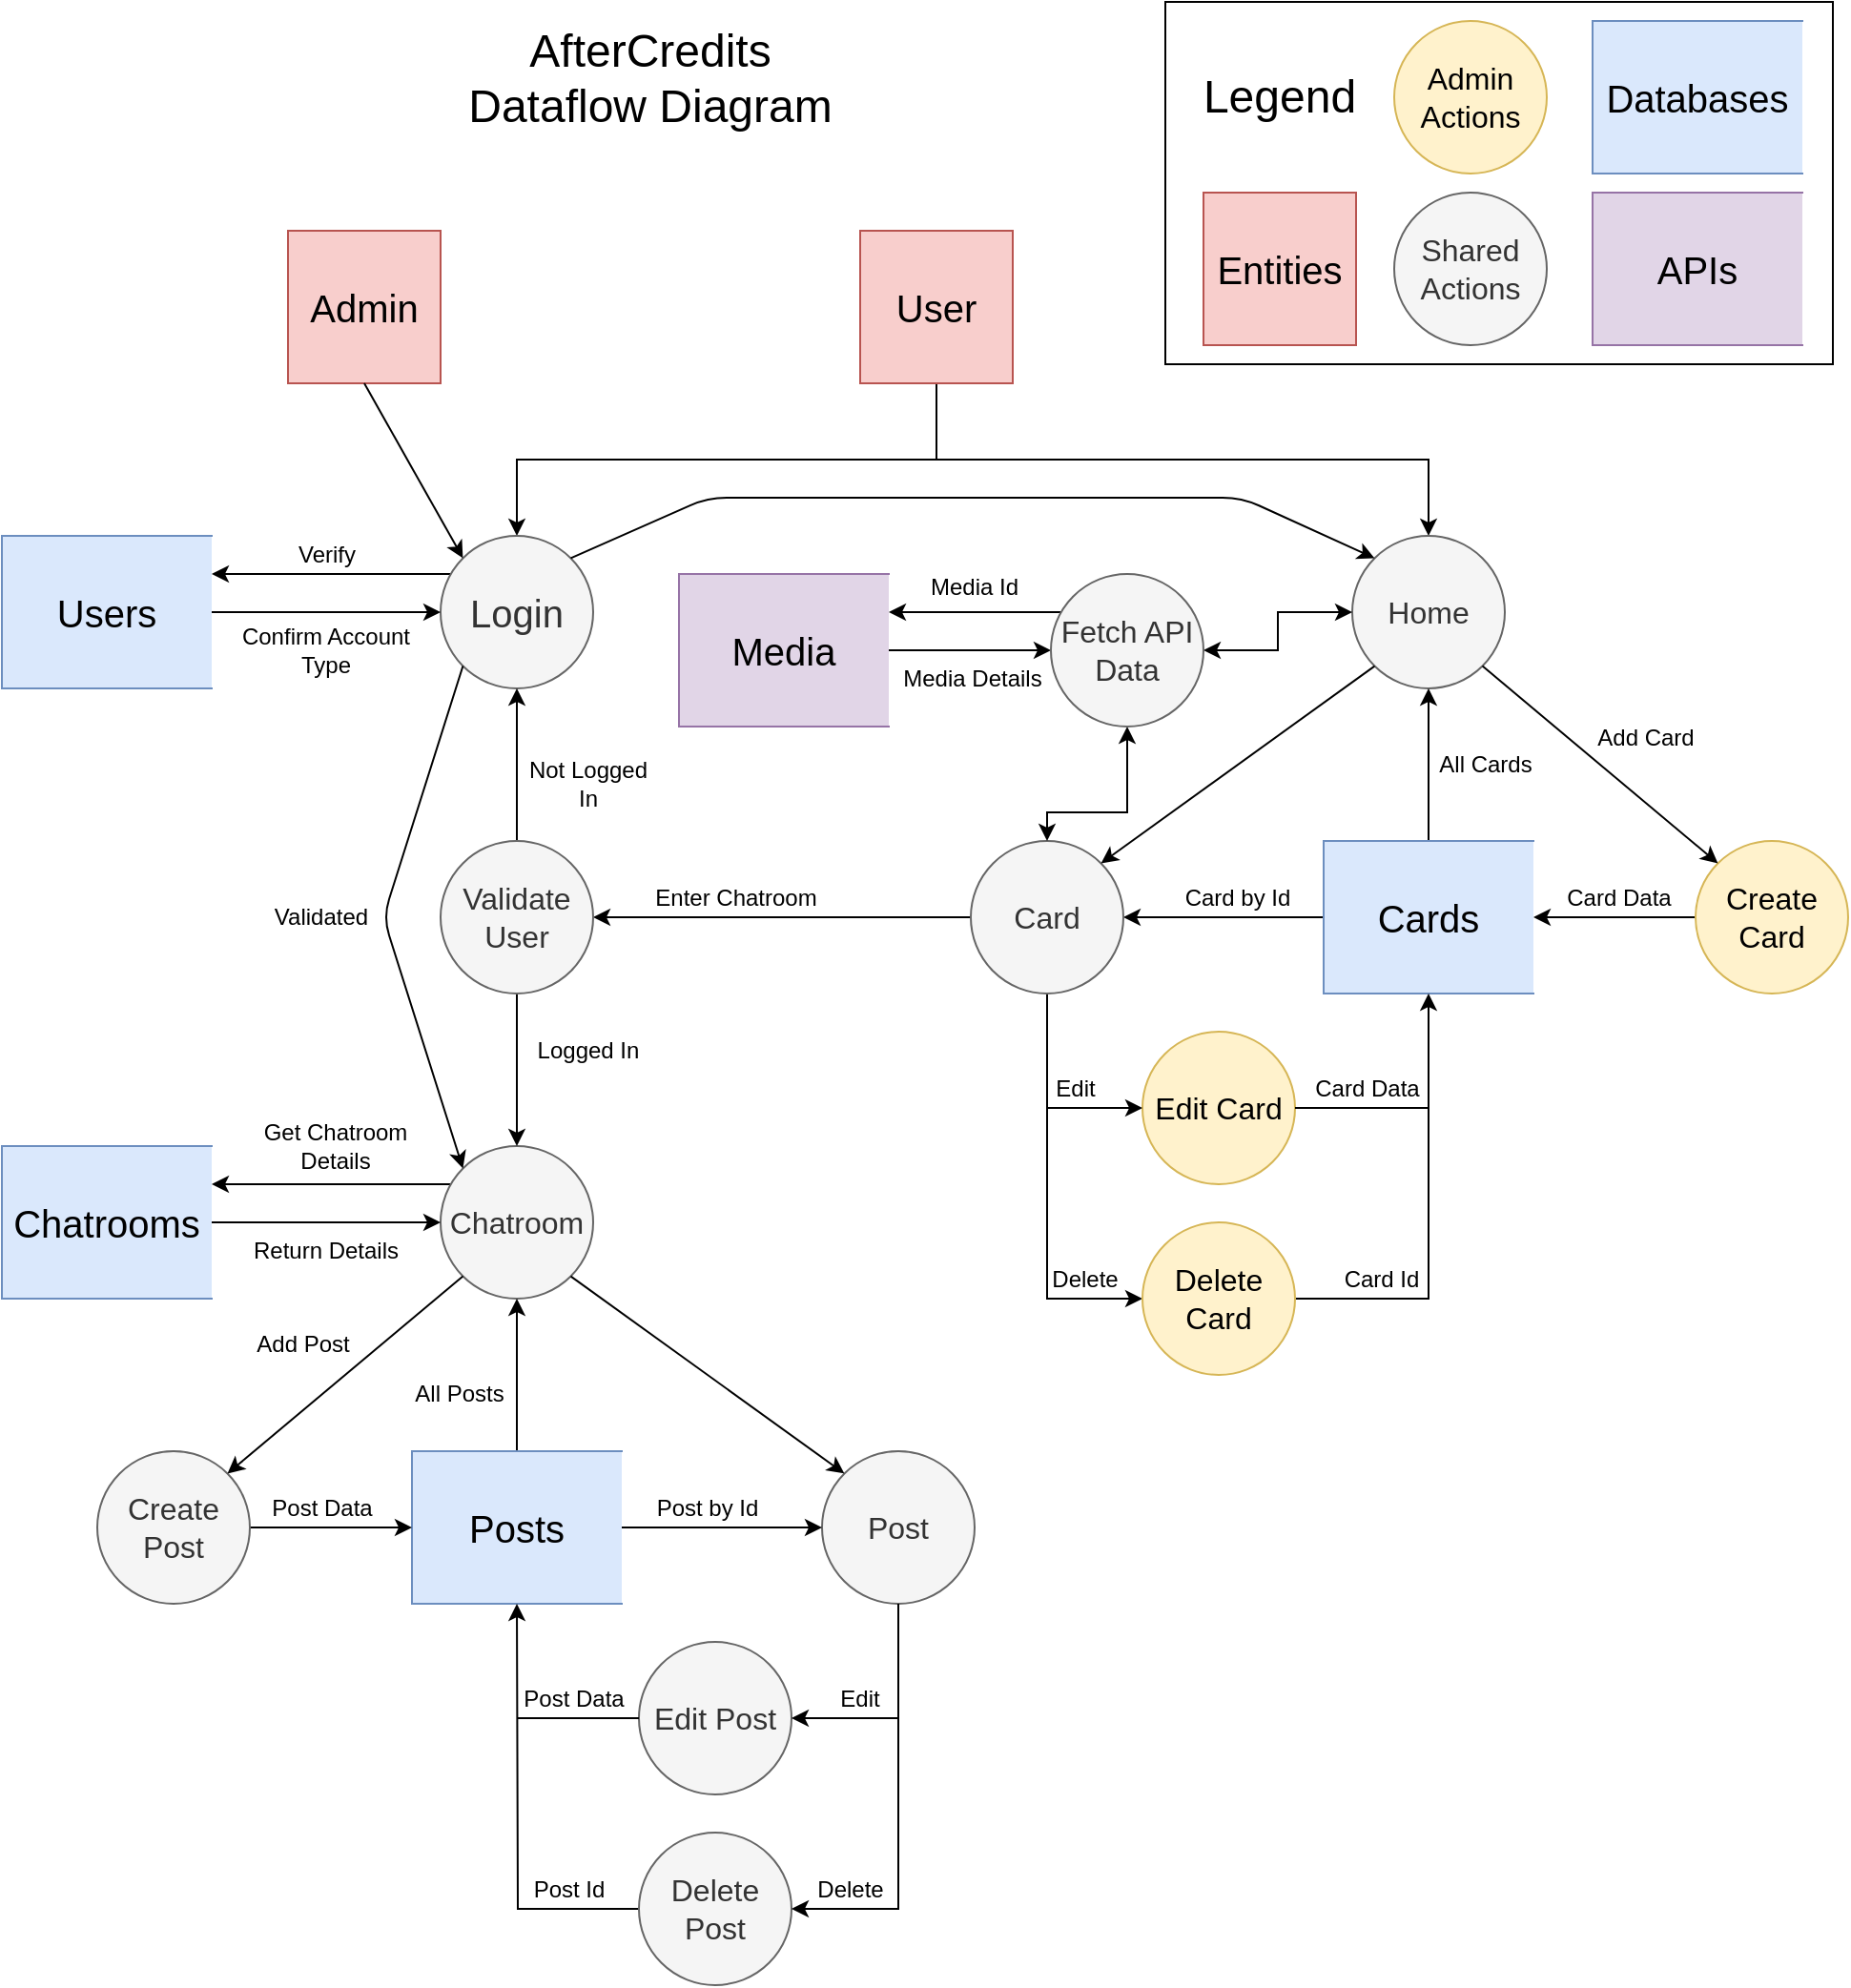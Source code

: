 <mxfile version="14.8.6" type="device"><diagram id="RiJQAqH7aMuWV0R9RFBS" name="Page-1"><mxGraphModel dx="1871" dy="617" grid="1" gridSize="10" guides="1" tooltips="1" connect="1" arrows="1" fold="1" page="1" pageScale="1" pageWidth="850" pageHeight="1100" math="0" shadow="0"><root><mxCell id="0"/><mxCell id="1" parent="0"/><mxCell id="LqPZNxDCGfYMZ58kpEBG-1" value="&lt;font style=&quot;font-size: 24px&quot;&gt;AfterCredits Dataflow Diagram&lt;/font&gt;" style="text;html=1;strokeColor=none;fillColor=none;align=center;verticalAlign=middle;whiteSpace=wrap;rounded=0;" parent="1" vertex="1"><mxGeometry x="-570" y="20" width="200" height="80" as="geometry"/></mxCell><mxCell id="pwWabVdhbER4xxO2KLVx-45" style="edgeStyle=orthogonalEdgeStyle;rounded=0;orthogonalLoop=1;jettySize=auto;html=1;entryX=0.5;entryY=0;entryDx=0;entryDy=0;exitX=0.5;exitY=1;exitDx=0;exitDy=0;" parent="1" source="LqPZNxDCGfYMZ58kpEBG-2" target="LqPZNxDCGfYMZ58kpEBG-20" edge="1"><mxGeometry relative="1" as="geometry"><mxPoint x="-457.5" y="240" as="targetPoint"/><Array as="points"><mxPoint x="-320" y="260"/><mxPoint x="-62" y="260"/></Array></mxGeometry></mxCell><mxCell id="pwWabVdhbER4xxO2KLVx-125" style="edgeStyle=orthogonalEdgeStyle;rounded=0;orthogonalLoop=1;jettySize=auto;html=1;entryX=0.5;entryY=0;entryDx=0;entryDy=0;startArrow=none;startFill=0;endArrow=classic;endFill=1;" parent="1" source="LqPZNxDCGfYMZ58kpEBG-2" target="LqPZNxDCGfYMZ58kpEBG-6" edge="1"><mxGeometry relative="1" as="geometry"><Array as="points"><mxPoint x="-320" y="260"/><mxPoint x="-540" y="260"/></Array></mxGeometry></mxCell><mxCell id="LqPZNxDCGfYMZ58kpEBG-2" value="&lt;font style=&quot;font-size: 20px&quot;&gt;User&lt;/font&gt;" style="whiteSpace=wrap;html=1;aspect=fixed;strokeColor=#b85450;fillColor=#f8cecc;" parent="1" vertex="1"><mxGeometry x="-360" y="140" width="80" height="80" as="geometry"/></mxCell><mxCell id="pwWabVdhbER4xxO2KLVx-99" style="edgeStyle=orthogonalEdgeStyle;rounded=0;orthogonalLoop=1;jettySize=auto;html=1;entryX=1;entryY=0.25;entryDx=0;entryDy=0;startArrow=none;startFill=0;exitX=0;exitY=0;exitDx=0;exitDy=0;" parent="1" source="LqPZNxDCGfYMZ58kpEBG-6" target="LqPZNxDCGfYMZ58kpEBG-7" edge="1"><mxGeometry relative="1" as="geometry"><Array as="points"><mxPoint x="-568" y="320"/></Array></mxGeometry></mxCell><mxCell id="LqPZNxDCGfYMZ58kpEBG-6" value="&lt;font style=&quot;font-size: 20px&quot;&gt;Login&lt;/font&gt;" style="ellipse;whiteSpace=wrap;html=1;aspect=fixed;fillColor=#f5f5f5;strokeColor=#666666;fontColor=#333333;" parent="1" vertex="1"><mxGeometry x="-580" y="300" width="80" height="80" as="geometry"/></mxCell><mxCell id="pwWabVdhbER4xxO2KLVx-101" value="" style="edgeStyle=orthogonalEdgeStyle;rounded=0;orthogonalLoop=1;jettySize=auto;html=1;startArrow=none;startFill=0;" parent="1" source="LqPZNxDCGfYMZ58kpEBG-7" target="LqPZNxDCGfYMZ58kpEBG-6" edge="1"><mxGeometry relative="1" as="geometry"/></mxCell><mxCell id="LqPZNxDCGfYMZ58kpEBG-7" value="&lt;span style=&quot;font-size: 20px&quot;&gt;Users&lt;/span&gt;" style="shape=partialRectangle;whiteSpace=wrap;html=1;bottom=1;right=0;left=1;top=1;fillColor=#dae8fc;perimeterSpacing=0;strokeColor=#6c8ebf;" parent="1" vertex="1"><mxGeometry x="-810" y="300" width="110" height="80" as="geometry"/></mxCell><mxCell id="LqPZNxDCGfYMZ58kpEBG-14" value="Verify" style="text;html=1;strokeColor=none;fillColor=none;align=center;verticalAlign=middle;whiteSpace=wrap;rounded=0;" parent="1" vertex="1"><mxGeometry x="-672.5" y="300" width="65" height="20" as="geometry"/></mxCell><mxCell id="pwWabVdhbER4xxO2KLVx-127" value="" style="edgeStyle=orthogonalEdgeStyle;rounded=0;orthogonalLoop=1;jettySize=auto;html=1;startArrow=none;startFill=0;endArrow=classic;endFill=1;entryX=1;entryY=0.25;entryDx=0;entryDy=0;exitX=0;exitY=0;exitDx=0;exitDy=0;" parent="1" source="LqPZNxDCGfYMZ58kpEBG-17" target="HxI_gcQJku9amhv0nbOb-12" edge="1"><mxGeometry relative="1" as="geometry"><Array as="points"><mxPoint x="-568" y="640"/></Array></mxGeometry></mxCell><mxCell id="LqPZNxDCGfYMZ58kpEBG-17" value="&lt;font style=&quot;font-size: 16px&quot;&gt;Chatroom&lt;/font&gt;" style="ellipse;whiteSpace=wrap;html=1;aspect=fixed;fillColor=#f5f5f5;strokeColor=#666666;fontColor=#333333;" parent="1" vertex="1"><mxGeometry x="-580" y="620" width="80" height="80" as="geometry"/></mxCell><mxCell id="LqPZNxDCGfYMZ58kpEBG-20" value="&lt;font style=&quot;font-size: 16px&quot;&gt;Home&lt;br&gt;&lt;/font&gt;" style="ellipse;whiteSpace=wrap;html=1;aspect=fixed;fillColor=#f5f5f5;strokeColor=#666666;fontColor=#333333;" parent="1" vertex="1"><mxGeometry x="-102" y="300" width="80" height="80" as="geometry"/></mxCell><mxCell id="DXss3WTViTFf-F76Dt8s-12" value="" style="edgeStyle=orthogonalEdgeStyle;rounded=0;orthogonalLoop=1;jettySize=auto;html=1;startArrow=classic;startFill=1;entryX=0;entryY=0;entryDx=0;entryDy=0;exitX=1;exitY=0.25;exitDx=0;exitDy=0;endArrow=none;endFill=0;" edge="1" parent="1" source="LqPZNxDCGfYMZ58kpEBG-23" target="DXss3WTViTFf-F76Dt8s-1"><mxGeometry relative="1" as="geometry"><Array as="points"><mxPoint x="-248" y="340"/></Array></mxGeometry></mxCell><mxCell id="LqPZNxDCGfYMZ58kpEBG-23" value="&lt;span style=&quot;font-size: 20px&quot;&gt;Media&lt;/span&gt;" style="shape=partialRectangle;whiteSpace=wrap;html=1;bottom=1;right=0;left=1;top=1;perimeterSpacing=0;fillColor=#e1d5e7;strokeColor=#9673a6;" parent="1" vertex="1"><mxGeometry x="-455" y="320" width="110" height="80" as="geometry"/></mxCell><mxCell id="LqPZNxDCGfYMZ58kpEBG-25" value="Media Id" style="text;html=1;strokeColor=none;fillColor=none;align=center;verticalAlign=middle;whiteSpace=wrap;rounded=0;" parent="1" vertex="1"><mxGeometry x="-340" y="317" width="80" height="20" as="geometry"/></mxCell><mxCell id="LqPZNxDCGfYMZ58kpEBG-28" value="&lt;font style=&quot;font-size: 16px&quot;&gt;Post&lt;/font&gt;" style="ellipse;whiteSpace=wrap;html=1;aspect=fixed;fillColor=#f5f5f5;strokeColor=#666666;fontColor=#333333;" parent="1" vertex="1"><mxGeometry x="-380" y="780" width="80" height="80" as="geometry"/></mxCell><mxCell id="pwWabVdhbER4xxO2KLVx-71" value="" style="edgeStyle=orthogonalEdgeStyle;rounded=0;orthogonalLoop=1;jettySize=auto;html=1;startArrow=none;startFill=0;entryX=0;entryY=0.5;entryDx=0;entryDy=0;" parent="1" source="HxI_gcQJku9amhv0nbOb-1" target="LqPZNxDCGfYMZ58kpEBG-28" edge="1"><mxGeometry relative="1" as="geometry"><mxPoint x="-450" y="810" as="targetPoint"/></mxGeometry></mxCell><mxCell id="pwWabVdhbER4xxO2KLVx-73" value="" style="edgeStyle=orthogonalEdgeStyle;rounded=0;orthogonalLoop=1;jettySize=auto;html=1;startArrow=none;startFill=0;" parent="1" source="HxI_gcQJku9amhv0nbOb-1" target="LqPZNxDCGfYMZ58kpEBG-17" edge="1"><mxGeometry relative="1" as="geometry"/></mxCell><mxCell id="HxI_gcQJku9amhv0nbOb-1" value="&lt;font style=&quot;font-size: 20px&quot;&gt;Posts&lt;br&gt;&lt;/font&gt;" style="shape=partialRectangle;whiteSpace=wrap;html=1;bottom=1;right=0;left=1;top=1;fillColor=#dae8fc;perimeterSpacing=0;strokeColor=#6c8ebf;" parent="1" vertex="1"><mxGeometry x="-595" y="780" width="110" height="80" as="geometry"/></mxCell><mxCell id="HxI_gcQJku9amhv0nbOb-2" value="Post Data" style="text;html=1;strokeColor=none;fillColor=none;align=center;verticalAlign=middle;whiteSpace=wrap;rounded=0;" parent="1" vertex="1"><mxGeometry x="-672.5" y="800" width="60" height="20" as="geometry"/></mxCell><mxCell id="pwWabVdhbER4xxO2KLVx-128" value="" style="edgeStyle=orthogonalEdgeStyle;rounded=0;orthogonalLoop=1;jettySize=auto;html=1;startArrow=none;startFill=0;endArrow=classic;endFill=1;entryX=0;entryY=0.5;entryDx=0;entryDy=0;" parent="1" source="HxI_gcQJku9amhv0nbOb-12" target="LqPZNxDCGfYMZ58kpEBG-17" edge="1"><mxGeometry relative="1" as="geometry"/></mxCell><mxCell id="HxI_gcQJku9amhv0nbOb-12" value="&lt;font style=&quot;font-size: 20px&quot;&gt;Chatrooms&lt;br&gt;&lt;/font&gt;" style="shape=partialRectangle;whiteSpace=wrap;html=1;bottom=1;right=0;left=1;top=1;fillColor=#dae8fc;perimeterSpacing=0;strokeColor=#6c8ebf;" parent="1" vertex="1"><mxGeometry x="-810" y="620" width="110" height="80" as="geometry"/></mxCell><mxCell id="HxI_gcQJku9amhv0nbOb-13" value="Enter Chatroom" style="text;html=1;strokeColor=none;fillColor=none;align=center;verticalAlign=middle;whiteSpace=wrap;rounded=0;" parent="1" vertex="1"><mxGeometry x="-470" y="480" width="90" height="20" as="geometry"/></mxCell><mxCell id="pwWabVdhbER4xxO2KLVx-72" value="" style="edgeStyle=orthogonalEdgeStyle;rounded=0;orthogonalLoop=1;jettySize=auto;html=1;startArrow=none;startFill=0;" parent="1" source="pwWabVdhbER4xxO2KLVx-6" target="HxI_gcQJku9amhv0nbOb-1" edge="1"><mxGeometry relative="1" as="geometry"/></mxCell><mxCell id="pwWabVdhbER4xxO2KLVx-6" value="&lt;font style=&quot;font-size: 16px&quot;&gt;Create Post&lt;/font&gt;" style="ellipse;whiteSpace=wrap;html=1;aspect=fixed;fillColor=#f5f5f5;strokeColor=#666666;fontColor=#333333;" parent="1" vertex="1"><mxGeometry x="-760" y="780" width="80" height="80" as="geometry"/></mxCell><mxCell id="pwWabVdhbER4xxO2KLVx-7" value="&lt;font style=&quot;font-size: 16px&quot;&gt;Edit Post&lt;/font&gt;" style="ellipse;whiteSpace=wrap;html=1;aspect=fixed;fillColor=#f5f5f5;strokeColor=#666666;fontColor=#333333;" parent="1" vertex="1"><mxGeometry x="-476" y="880" width="80" height="80" as="geometry"/></mxCell><mxCell id="pwWabVdhbER4xxO2KLVx-70" style="edgeStyle=orthogonalEdgeStyle;rounded=0;orthogonalLoop=1;jettySize=auto;html=1;startArrow=none;startFill=0;exitX=0;exitY=0.5;exitDx=0;exitDy=0;" parent="1" source="pwWabVdhbER4xxO2KLVx-8" edge="1"><mxGeometry relative="1" as="geometry"><mxPoint x="-540" y="860" as="targetPoint"/><mxPoint x="-520.0" y="1050.0" as="sourcePoint"/></mxGeometry></mxCell><mxCell id="pwWabVdhbER4xxO2KLVx-8" value="&lt;font style=&quot;font-size: 16px&quot;&gt;Delete Post&lt;/font&gt;" style="ellipse;whiteSpace=wrap;html=1;aspect=fixed;fillColor=#f5f5f5;strokeColor=#666666;fontColor=#333333;" parent="1" vertex="1"><mxGeometry x="-476" y="980" width="80" height="80" as="geometry"/></mxCell><mxCell id="pwWabVdhbER4xxO2KLVx-9" value="Post by Id" style="text;html=1;strokeColor=none;fillColor=none;align=center;verticalAlign=middle;whiteSpace=wrap;rounded=0;" parent="1" vertex="1"><mxGeometry x="-470" y="800" width="60" height="20" as="geometry"/></mxCell><mxCell id="pwWabVdhbER4xxO2KLVx-10" value="All Posts" style="text;html=1;strokeColor=none;fillColor=none;align=center;verticalAlign=middle;whiteSpace=wrap;rounded=0;" parent="1" vertex="1"><mxGeometry x="-600" y="740" width="60" height="20" as="geometry"/></mxCell><mxCell id="pwWabVdhbER4xxO2KLVx-11" value="Edit" style="text;html=1;strokeColor=none;fillColor=none;align=center;verticalAlign=middle;whiteSpace=wrap;rounded=0;" parent="1" vertex="1"><mxGeometry x="-375" y="900" width="30" height="20" as="geometry"/></mxCell><mxCell id="pwWabVdhbER4xxO2KLVx-13" value="Add Post" style="text;html=1;strokeColor=none;fillColor=none;align=center;verticalAlign=middle;whiteSpace=wrap;rounded=0;" parent="1" vertex="1"><mxGeometry x="-682" y="714" width="60" height="20" as="geometry"/></mxCell><mxCell id="pwWabVdhbER4xxO2KLVx-74" value="" style="edgeStyle=orthogonalEdgeStyle;rounded=0;orthogonalLoop=1;jettySize=auto;html=1;startArrow=none;startFill=0;" parent="1" source="pwWabVdhbER4xxO2KLVx-32" target="LqPZNxDCGfYMZ58kpEBG-20" edge="1"><mxGeometry relative="1" as="geometry"/></mxCell><mxCell id="pwWabVdhbER4xxO2KLVx-87" value="" style="edgeStyle=orthogonalEdgeStyle;rounded=0;orthogonalLoop=1;jettySize=auto;html=1;startArrow=none;startFill=0;" parent="1" source="pwWabVdhbER4xxO2KLVx-32" target="pwWabVdhbER4xxO2KLVx-34" edge="1"><mxGeometry relative="1" as="geometry"/></mxCell><mxCell id="pwWabVdhbER4xxO2KLVx-32" value="&lt;font style=&quot;font-size: 20px&quot;&gt;Cards&lt;br&gt;&lt;/font&gt;" style="shape=partialRectangle;whiteSpace=wrap;html=1;bottom=1;right=0;left=1;top=1;fillColor=#dae8fc;perimeterSpacing=0;strokeColor=#6c8ebf;" parent="1" vertex="1"><mxGeometry x="-117" y="460" width="110" height="80" as="geometry"/></mxCell><mxCell id="pwWabVdhbER4xxO2KLVx-33" value="&lt;font style=&quot;font-size: 20px&quot;&gt;Admin&lt;/font&gt;" style="whiteSpace=wrap;html=1;aspect=fixed;strokeColor=#b85450;fillColor=#f8cecc;" parent="1" vertex="1"><mxGeometry x="-660" y="140" width="80" height="80" as="geometry"/></mxCell><mxCell id="pwWabVdhbER4xxO2KLVx-78" style="edgeStyle=orthogonalEdgeStyle;rounded=0;orthogonalLoop=1;jettySize=auto;html=1;entryX=0;entryY=0.5;entryDx=0;entryDy=0;startArrow=none;startFill=0;exitX=0.5;exitY=1;exitDx=0;exitDy=0;" parent="1" source="pwWabVdhbER4xxO2KLVx-34" target="pwWabVdhbER4xxO2KLVx-37" edge="1"><mxGeometry relative="1" as="geometry"><Array as="points"><mxPoint x="-262" y="700"/></Array></mxGeometry></mxCell><mxCell id="pwWabVdhbER4xxO2KLVx-118" style="edgeStyle=orthogonalEdgeStyle;rounded=0;orthogonalLoop=1;jettySize=auto;html=1;entryX=1;entryY=0.5;entryDx=0;entryDy=0;startArrow=none;startFill=0;" parent="1" source="pwWabVdhbER4xxO2KLVx-34" target="pwWabVdhbER4xxO2KLVx-90" edge="1"><mxGeometry relative="1" as="geometry"/></mxCell><mxCell id="pwWabVdhbER4xxO2KLVx-34" value="&lt;font style=&quot;font-size: 16px&quot;&gt;Card&lt;/font&gt;" style="ellipse;whiteSpace=wrap;html=1;aspect=fixed;fillColor=#f5f5f5;strokeColor=#666666;fontColor=#333333;" parent="1" vertex="1"><mxGeometry x="-302" y="460" width="80" height="80" as="geometry"/></mxCell><mxCell id="pwWabVdhbER4xxO2KLVx-56" value="" style="edgeStyle=orthogonalEdgeStyle;rounded=0;orthogonalLoop=1;jettySize=auto;html=1;startArrow=none;startFill=0;" parent="1" source="pwWabVdhbER4xxO2KLVx-35" target="pwWabVdhbER4xxO2KLVx-32" edge="1"><mxGeometry relative="1" as="geometry"><Array as="points"><mxPoint x="103" y="470"/></Array></mxGeometry></mxCell><mxCell id="pwWabVdhbER4xxO2KLVx-35" value="&lt;font style=&quot;font-size: 16px&quot;&gt;Create Card&lt;/font&gt;" style="ellipse;whiteSpace=wrap;html=1;aspect=fixed;fillColor=#fff2cc;strokeColor=#d6b656;" parent="1" vertex="1"><mxGeometry x="78" y="460" width="80" height="80" as="geometry"/></mxCell><mxCell id="pwWabVdhbER4xxO2KLVx-36" value="&lt;font style=&quot;font-size: 16px&quot;&gt;Edit Card&lt;/font&gt;" style="ellipse;whiteSpace=wrap;html=1;aspect=fixed;fillColor=#fff2cc;strokeColor=#d6b656;" parent="1" vertex="1"><mxGeometry x="-212" y="560" width="80" height="80" as="geometry"/></mxCell><mxCell id="pwWabVdhbER4xxO2KLVx-80" style="edgeStyle=orthogonalEdgeStyle;rounded=0;orthogonalLoop=1;jettySize=auto;html=1;startArrow=none;startFill=0;entryX=0.5;entryY=1;entryDx=0;entryDy=0;exitX=1;exitY=0.5;exitDx=0;exitDy=0;" parent="1" source="pwWabVdhbER4xxO2KLVx-37" target="pwWabVdhbER4xxO2KLVx-32" edge="1"><mxGeometry relative="1" as="geometry"><mxPoint x="-87" y="670" as="targetPoint"/><Array as="points"><mxPoint x="-62" y="700"/></Array></mxGeometry></mxCell><mxCell id="pwWabVdhbER4xxO2KLVx-37" value="&lt;font style=&quot;font-size: 16px&quot;&gt;Delete Card&lt;/font&gt;" style="ellipse;whiteSpace=wrap;html=1;aspect=fixed;fillColor=#fff2cc;strokeColor=#d6b656;" parent="1" vertex="1"><mxGeometry x="-212" y="660" width="80" height="80" as="geometry"/></mxCell><mxCell id="pwWabVdhbER4xxO2KLVx-38" value="Card Data" style="text;html=1;strokeColor=none;fillColor=none;align=center;verticalAlign=middle;whiteSpace=wrap;rounded=0;" parent="1" vertex="1"><mxGeometry x="8" y="480" width="60" height="20" as="geometry"/></mxCell><mxCell id="pwWabVdhbER4xxO2KLVx-39" value="Card by Id" style="text;html=1;strokeColor=none;fillColor=none;align=center;verticalAlign=middle;whiteSpace=wrap;rounded=0;" parent="1" vertex="1"><mxGeometry x="-192" y="480" width="60" height="20" as="geometry"/></mxCell><mxCell id="pwWabVdhbER4xxO2KLVx-40" value="All Cards" style="text;html=1;strokeColor=none;fillColor=none;align=center;verticalAlign=middle;whiteSpace=wrap;rounded=0;" parent="1" vertex="1"><mxGeometry x="-62" y="410" width="60" height="20" as="geometry"/></mxCell><mxCell id="pwWabVdhbER4xxO2KLVx-41" value="Edit" style="text;html=1;strokeColor=none;fillColor=none;align=center;verticalAlign=middle;whiteSpace=wrap;rounded=0;" parent="1" vertex="1"><mxGeometry x="-262" y="580" width="30" height="20" as="geometry"/></mxCell><mxCell id="pwWabVdhbER4xxO2KLVx-42" value="Delete" style="text;html=1;strokeColor=none;fillColor=none;align=center;verticalAlign=middle;whiteSpace=wrap;rounded=0;" parent="1" vertex="1"><mxGeometry x="-262" y="680" width="40" height="20" as="geometry"/></mxCell><mxCell id="pwWabVdhbER4xxO2KLVx-43" value="Add Card" style="text;html=1;strokeColor=none;fillColor=none;align=center;verticalAlign=middle;whiteSpace=wrap;rounded=0;" parent="1" vertex="1"><mxGeometry x="22" y="396" width="60" height="20" as="geometry"/></mxCell><mxCell id="pwWabVdhbER4xxO2KLVx-86" value="Confirm Account Type" style="text;html=1;strokeColor=none;fillColor=none;align=center;verticalAlign=middle;whiteSpace=wrap;rounded=0;" parent="1" vertex="1"><mxGeometry x="-695" y="350" width="110" height="20" as="geometry"/></mxCell><mxCell id="pwWabVdhbER4xxO2KLVx-93" value="" style="edgeStyle=orthogonalEdgeStyle;rounded=0;orthogonalLoop=1;jettySize=auto;html=1;startArrow=none;startFill=0;" parent="1" source="pwWabVdhbER4xxO2KLVx-90" target="LqPZNxDCGfYMZ58kpEBG-17" edge="1"><mxGeometry relative="1" as="geometry"/></mxCell><mxCell id="pwWabVdhbER4xxO2KLVx-105" style="edgeStyle=orthogonalEdgeStyle;rounded=0;orthogonalLoop=1;jettySize=auto;html=1;entryX=0.5;entryY=1;entryDx=0;entryDy=0;startArrow=none;startFill=0;" parent="1" source="pwWabVdhbER4xxO2KLVx-90" target="LqPZNxDCGfYMZ58kpEBG-6" edge="1"><mxGeometry relative="1" as="geometry"/></mxCell><mxCell id="pwWabVdhbER4xxO2KLVx-90" value="&lt;font style=&quot;font-size: 16px&quot;&gt;Validate User&lt;/font&gt;" style="ellipse;whiteSpace=wrap;html=1;aspect=fixed;fillColor=#f5f5f5;strokeColor=#666666;fontColor=#333333;" parent="1" vertex="1"><mxGeometry x="-580" y="460" width="80" height="80" as="geometry"/></mxCell><mxCell id="pwWabVdhbER4xxO2KLVx-95" value="" style="endArrow=classic;html=1;exitX=0;exitY=1;exitDx=0;exitDy=0;entryX=1;entryY=0;entryDx=0;entryDy=0;" parent="1" source="LqPZNxDCGfYMZ58kpEBG-20" target="pwWabVdhbER4xxO2KLVx-34" edge="1"><mxGeometry width="50" height="50" relative="1" as="geometry"><mxPoint x="-337" y="430" as="sourcePoint"/><mxPoint x="-287" y="380" as="targetPoint"/></mxGeometry></mxCell><mxCell id="pwWabVdhbER4xxO2KLVx-96" value="" style="endArrow=classic;html=1;exitX=1;exitY=1;exitDx=0;exitDy=0;entryX=0;entryY=0;entryDx=0;entryDy=0;" parent="1" source="LqPZNxDCGfYMZ58kpEBG-20" target="pwWabVdhbER4xxO2KLVx-35" edge="1"><mxGeometry width="50" height="50" relative="1" as="geometry"><mxPoint x="147.216" y="306.564" as="sourcePoint"/><mxPoint x="18.784" y="379.996" as="targetPoint"/></mxGeometry></mxCell><mxCell id="pwWabVdhbER4xxO2KLVx-97" value="" style="endArrow=classic;html=1;exitX=0;exitY=1;exitDx=0;exitDy=0;entryX=1;entryY=0;entryDx=0;entryDy=0;" parent="1" source="LqPZNxDCGfYMZ58kpEBG-17" target="pwWabVdhbER4xxO2KLVx-6" edge="1"><mxGeometry width="50" height="50" relative="1" as="geometry"><mxPoint x="-601.564" y="650.004" as="sourcePoint"/><mxPoint x="-729.996" y="723.436" as="targetPoint"/></mxGeometry></mxCell><mxCell id="pwWabVdhbER4xxO2KLVx-98" value="" style="endArrow=classic;html=1;exitX=1;exitY=1;exitDx=0;exitDy=0;entryX=0;entryY=0;entryDx=0;entryDy=0;" parent="1" source="LqPZNxDCGfYMZ58kpEBG-17" target="LqPZNxDCGfYMZ58kpEBG-28" edge="1"><mxGeometry width="50" height="50" relative="1" as="geometry"><mxPoint x="-345.784" y="686.564" as="sourcePoint"/><mxPoint x="-474.216" y="759.996" as="targetPoint"/></mxGeometry></mxCell><mxCell id="pwWabVdhbER4xxO2KLVx-102" value="Not Logged In" style="text;html=1;strokeColor=none;fillColor=none;align=center;verticalAlign=middle;whiteSpace=wrap;rounded=0;" parent="1" vertex="1"><mxGeometry x="-535" y="420" width="65" height="20" as="geometry"/></mxCell><mxCell id="pwWabVdhbER4xxO2KLVx-103" value="Logged In" style="text;html=1;strokeColor=none;fillColor=none;align=center;verticalAlign=middle;whiteSpace=wrap;rounded=0;" parent="1" vertex="1"><mxGeometry x="-535" y="560" width="65" height="20" as="geometry"/></mxCell><mxCell id="pwWabVdhbER4xxO2KLVx-104" value="" style="endArrow=classic;html=1;exitX=0;exitY=1;exitDx=0;exitDy=0;entryX=0;entryY=0;entryDx=0;entryDy=0;" parent="1" source="LqPZNxDCGfYMZ58kpEBG-6" target="LqPZNxDCGfYMZ58kpEBG-17" edge="1"><mxGeometry width="50" height="50" relative="1" as="geometry"><mxPoint x="-680" y="570" as="sourcePoint"/><mxPoint x="-630" y="520" as="targetPoint"/><Array as="points"><mxPoint x="-610" y="500"/></Array></mxGeometry></mxCell><mxCell id="pwWabVdhbER4xxO2KLVx-106" value="Validated" style="text;html=1;strokeColor=none;fillColor=none;align=center;verticalAlign=middle;whiteSpace=wrap;rounded=0;" parent="1" vertex="1"><mxGeometry x="-668.75" y="490" width="52.5" height="20" as="geometry"/></mxCell><mxCell id="pwWabVdhbER4xxO2KLVx-12" value="Delete" style="text;html=1;strokeColor=none;fillColor=none;align=center;verticalAlign=middle;whiteSpace=wrap;rounded=0;" parent="1" vertex="1"><mxGeometry x="-385" y="1000" width="40" height="20" as="geometry"/></mxCell><mxCell id="pwWabVdhbER4xxO2KLVx-110" style="edgeStyle=orthogonalEdgeStyle;rounded=0;orthogonalLoop=1;jettySize=auto;html=1;startArrow=none;startFill=0;exitX=0.5;exitY=1;exitDx=0;exitDy=0;entryX=1;entryY=0.5;entryDx=0;entryDy=0;" parent="1" source="LqPZNxDCGfYMZ58kpEBG-28" target="pwWabVdhbER4xxO2KLVx-8" edge="1"><mxGeometry relative="1" as="geometry"><mxPoint x="-360" y="860" as="sourcePoint"/><mxPoint x="-420.0" y="1050" as="targetPoint"/><Array as="points"/></mxGeometry></mxCell><mxCell id="pwWabVdhbER4xxO2KLVx-112" value="Post Id" style="text;html=1;strokeColor=none;fillColor=none;align=center;verticalAlign=middle;whiteSpace=wrap;rounded=0;" parent="1" vertex="1"><mxGeometry x="-535" y="1000" width="45" height="20" as="geometry"/></mxCell><mxCell id="pwWabVdhbER4xxO2KLVx-114" value="Card Data" style="text;html=1;strokeColor=none;fillColor=none;align=center;verticalAlign=middle;whiteSpace=wrap;rounded=0;" parent="1" vertex="1"><mxGeometry x="-124.5" y="580" width="60" height="20" as="geometry"/></mxCell><mxCell id="pwWabVdhbER4xxO2KLVx-115" value="Post Data" style="text;html=1;strokeColor=none;fillColor=none;align=center;verticalAlign=middle;whiteSpace=wrap;rounded=0;" parent="1" vertex="1"><mxGeometry x="-540" y="900" width="60" height="20" as="geometry"/></mxCell><mxCell id="pwWabVdhbER4xxO2KLVx-117" value="Card Id" style="text;html=1;strokeColor=none;fillColor=none;align=center;verticalAlign=middle;whiteSpace=wrap;rounded=0;" parent="1" vertex="1"><mxGeometry x="-109.5" y="680" width="45" height="20" as="geometry"/></mxCell><mxCell id="pwWabVdhbER4xxO2KLVx-120" value="" style="endArrow=none;html=1;exitX=1;exitY=0.5;exitDx=0;exitDy=0;" parent="1" source="pwWabVdhbER4xxO2KLVx-36" edge="1"><mxGeometry width="50" height="50" relative="1" as="geometry"><mxPoint x="-2" y="700" as="sourcePoint"/><mxPoint x="-62" y="600" as="targetPoint"/></mxGeometry></mxCell><mxCell id="pwWabVdhbER4xxO2KLVx-121" value="" style="endArrow=classic;html=1;startArrow=none;startFill=0;endFill=1;" parent="1" edge="1"><mxGeometry width="50" height="50" relative="1" as="geometry"><mxPoint x="-262" y="600" as="sourcePoint"/><mxPoint x="-212" y="600" as="targetPoint"/></mxGeometry></mxCell><mxCell id="pwWabVdhbER4xxO2KLVx-122" value="" style="endArrow=none;html=1;entryX=0;entryY=0.5;entryDx=0;entryDy=0;" parent="1" target="pwWabVdhbER4xxO2KLVx-7" edge="1"><mxGeometry width="50" height="50" relative="1" as="geometry"><mxPoint x="-540" y="920" as="sourcePoint"/><mxPoint x="-615" y="930" as="targetPoint"/></mxGeometry></mxCell><mxCell id="pwWabVdhbER4xxO2KLVx-123" value="" style="endArrow=classic;html=1;entryX=1;entryY=0.5;entryDx=0;entryDy=0;" parent="1" target="pwWabVdhbER4xxO2KLVx-7" edge="1"><mxGeometry width="50" height="50" relative="1" as="geometry"><mxPoint x="-340" y="920" as="sourcePoint"/><mxPoint x="-265" y="900" as="targetPoint"/></mxGeometry></mxCell><mxCell id="pwWabVdhbER4xxO2KLVx-126" value="" style="endArrow=classic;html=1;entryX=0;entryY=0;entryDx=0;entryDy=0;exitX=0.5;exitY=1;exitDx=0;exitDy=0;" parent="1" source="pwWabVdhbER4xxO2KLVx-33" target="LqPZNxDCGfYMZ58kpEBG-6" edge="1"><mxGeometry width="50" height="50" relative="1" as="geometry"><mxPoint x="-400" y="460" as="sourcePoint"/><mxPoint x="-350" y="410" as="targetPoint"/></mxGeometry></mxCell><mxCell id="pwWabVdhbER4xxO2KLVx-129" value="Get Chatroom Details" style="text;html=1;strokeColor=none;fillColor=none;align=center;verticalAlign=middle;whiteSpace=wrap;rounded=0;" parent="1" vertex="1"><mxGeometry x="-680" y="610" width="90" height="20" as="geometry"/></mxCell><mxCell id="pwWabVdhbER4xxO2KLVx-130" value="Return Details" style="text;html=1;strokeColor=none;fillColor=none;align=center;verticalAlign=middle;whiteSpace=wrap;rounded=0;" parent="1" vertex="1"><mxGeometry x="-685" y="665" width="90" height="20" as="geometry"/></mxCell><mxCell id="pwWabVdhbER4xxO2KLVx-135" value="Media Details" style="text;html=1;strokeColor=none;fillColor=none;align=center;verticalAlign=middle;whiteSpace=wrap;rounded=0;" parent="1" vertex="1"><mxGeometry x="-341" y="365" width="80" height="20" as="geometry"/></mxCell><mxCell id="pwWabVdhbER4xxO2KLVx-141" value="" style="rounded=0;whiteSpace=wrap;html=1;strokeColor=#000000;gradientColor=none;align=left;" parent="1" vertex="1"><mxGeometry x="-200" y="20" width="350" height="190" as="geometry"/></mxCell><mxCell id="pwWabVdhbER4xxO2KLVx-136" value="&lt;font style=&quot;font-size: 16px&quot;&gt;Admin Actions&lt;/font&gt;" style="ellipse;whiteSpace=wrap;html=1;aspect=fixed;fillColor=#fff2cc;strokeColor=#d6b656;" parent="1" vertex="1"><mxGeometry x="-80" y="30" width="80" height="80" as="geometry"/></mxCell><mxCell id="pwWabVdhbER4xxO2KLVx-137" value="&lt;font style=&quot;font-size: 16px&quot;&gt;Shared Actions&lt;/font&gt;" style="ellipse;whiteSpace=wrap;html=1;aspect=fixed;fillColor=#f5f5f5;strokeColor=#666666;fontColor=#333333;" parent="1" vertex="1"><mxGeometry x="-80" y="120" width="80" height="80" as="geometry"/></mxCell><mxCell id="pwWabVdhbER4xxO2KLVx-138" value="&lt;font style=&quot;font-size: 20px&quot;&gt;Databases&lt;br&gt;&lt;/font&gt;" style="shape=partialRectangle;whiteSpace=wrap;html=1;bottom=1;right=0;left=1;top=1;fillColor=#dae8fc;perimeterSpacing=0;strokeColor=#6c8ebf;" parent="1" vertex="1"><mxGeometry x="24" y="30" width="110" height="80" as="geometry"/></mxCell><mxCell id="pwWabVdhbER4xxO2KLVx-139" value="&lt;span style=&quot;font-size: 20px&quot;&gt;APIs&lt;/span&gt;" style="shape=partialRectangle;whiteSpace=wrap;html=1;bottom=1;right=0;left=1;top=1;perimeterSpacing=0;fillColor=#e1d5e7;strokeColor=#9673a6;" parent="1" vertex="1"><mxGeometry x="24" y="120" width="110" height="80" as="geometry"/></mxCell><mxCell id="pwWabVdhbER4xxO2KLVx-140" value="&lt;font style=&quot;font-size: 20px&quot;&gt;Entities&lt;/font&gt;" style="whiteSpace=wrap;html=1;aspect=fixed;strokeColor=#b85450;fillColor=#f8cecc;" parent="1" vertex="1"><mxGeometry x="-180" y="120" width="80" height="80" as="geometry"/></mxCell><mxCell id="pwWabVdhbER4xxO2KLVx-142" value="&lt;font style=&quot;font-size: 24px&quot;&gt;Legend&lt;/font&gt;" style="text;html=1;strokeColor=none;fillColor=none;align=center;verticalAlign=middle;whiteSpace=wrap;rounded=0;" parent="1" vertex="1"><mxGeometry x="-160" y="60" width="40" height="20" as="geometry"/></mxCell><mxCell id="DXss3WTViTFf-F76Dt8s-8" style="edgeStyle=orthogonalEdgeStyle;rounded=0;orthogonalLoop=1;jettySize=auto;html=1;entryX=0.5;entryY=0;entryDx=0;entryDy=0;startArrow=classic;startFill=1;exitX=0.5;exitY=1;exitDx=0;exitDy=0;" edge="1" parent="1" source="DXss3WTViTFf-F76Dt8s-1" target="pwWabVdhbER4xxO2KLVx-34"><mxGeometry relative="1" as="geometry"><Array as="points"><mxPoint x="-220" y="445"/><mxPoint x="-262" y="445"/></Array></mxGeometry></mxCell><mxCell id="DXss3WTViTFf-F76Dt8s-9" style="edgeStyle=orthogonalEdgeStyle;rounded=0;orthogonalLoop=1;jettySize=auto;html=1;entryX=0;entryY=0.5;entryDx=0;entryDy=0;startArrow=classic;startFill=1;exitX=1;exitY=0.5;exitDx=0;exitDy=0;" edge="1" parent="1" source="DXss3WTViTFf-F76Dt8s-1" target="LqPZNxDCGfYMZ58kpEBG-20"><mxGeometry relative="1" as="geometry"/></mxCell><mxCell id="DXss3WTViTFf-F76Dt8s-13" value="" style="edgeStyle=orthogonalEdgeStyle;rounded=0;orthogonalLoop=1;jettySize=auto;html=1;startArrow=classic;startFill=1;endArrow=none;endFill=0;" edge="1" parent="1" source="DXss3WTViTFf-F76Dt8s-1" target="LqPZNxDCGfYMZ58kpEBG-23"><mxGeometry relative="1" as="geometry"/></mxCell><mxCell id="DXss3WTViTFf-F76Dt8s-1" value="&lt;font style=&quot;font-size: 16px&quot;&gt;Fetch API Data&lt;/font&gt;" style="ellipse;whiteSpace=wrap;html=1;aspect=fixed;fillColor=#f5f5f5;strokeColor=#666666;fontColor=#333333;" vertex="1" parent="1"><mxGeometry x="-260" y="320" width="80" height="80" as="geometry"/></mxCell><mxCell id="DXss3WTViTFf-F76Dt8s-11" value="" style="endArrow=classic;html=1;exitX=1;exitY=0;exitDx=0;exitDy=0;entryX=0;entryY=0;entryDx=0;entryDy=0;" edge="1" parent="1" source="LqPZNxDCGfYMZ58kpEBG-6" target="LqPZNxDCGfYMZ58kpEBG-20"><mxGeometry width="50" height="50" relative="1" as="geometry"><mxPoint x="-170" y="510" as="sourcePoint"/><mxPoint x="-110" y="300" as="targetPoint"/><Array as="points"><mxPoint x="-440" y="280"/><mxPoint x="-160" y="280"/></Array></mxGeometry></mxCell></root></mxGraphModel></diagram></mxfile>
